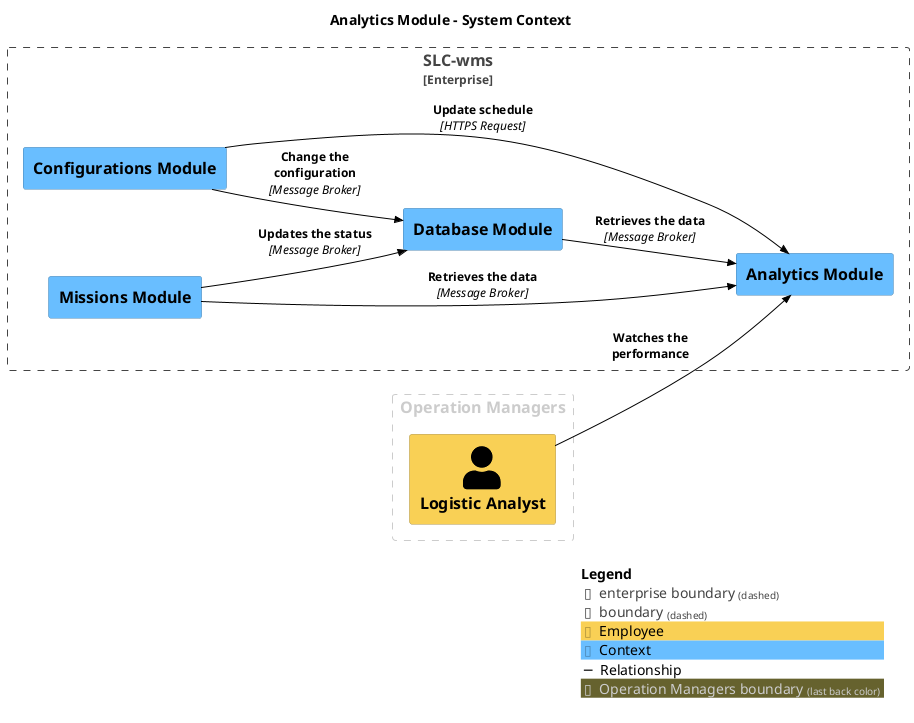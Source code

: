@startuml
set separator none
title Analytics Module - System Context

left to right direction

!include <C4/C4>
!include <C4/C4_Context>

AddElementTag("Employee", $bgColor="#f9d055", $borderColor="#ae913b", $fontColor="#000000", $sprite="", $shadowing="")
AddElementTag("Context", $bgColor="#69beff", $borderColor="#4985b2", $fontColor="#000000", $sprite="", $shadowing="")

AddRelTag("Relationship", $textColor="#000000", $lineColor="#000000", $lineStyle = "")

Enterprise_Boundary(enterprise, "SLC-wms") {
  System(AnalyticsModule, "Analytics Module", $descr="", $tags="Context", $link="")
  System(ConfigurationsModule, "Configurations Module", $descr="", $tags="Context", $link="")
  System(DatabaseModule, "Database Module", $descr="", $tags="Context", $link="")
  System(MissionsModule, "Missions Module", $descr="", $tags="Context", $link="")
}

AddBoundaryTag("Operation Managers", $borderColor="#cccccc", $fontColor="#cccccc")
Boundary(group_1, "Operation Managers", $tags="Operation Managers") {
  Person_Ext(LogisticAnalyst, "Logistic Analyst", $descr="", $tags="Employee", $link="")
}


Rel_D(ConfigurationsModule, DatabaseModule, "Change the configuration", $techn="Message Broker", $tags="Relationship", $link="")
Rel_D(ConfigurationsModule, AnalyticsModule, "Update schedule", $techn="HTTPS Request", $tags="Relationship", $link="")
Rel_D(MissionsModule, DatabaseModule, "Updates the status", $techn="Message Broker", $tags="Relationship", $link="")
Rel_D(LogisticAnalyst, AnalyticsModule, "Watches the performance", $techn="", $tags="Relationship", $link="")
Rel_D(DatabaseModule, AnalyticsModule, "Retrieves the data", $techn="Message Broker", $tags="Relationship", $link="")
Rel_D(MissionsModule, AnalyticsModule, "Retrieves the data", $techn="Message Broker", $tags="Relationship", $link="")

SHOW_LEGEND(true)
@enduml